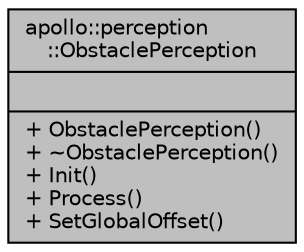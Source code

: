 digraph "apollo::perception::ObstaclePerception"
{
  edge [fontname="Helvetica",fontsize="10",labelfontname="Helvetica",labelfontsize="10"];
  node [fontname="Helvetica",fontsize="10",shape=record];
  Node1 [label="{apollo::perception\l::ObstaclePerception\n||+ ObstaclePerception()\l+ ~ObstaclePerception()\l+ Init()\l+ Process()\l+ SetGlobalOffset()\l}",height=0.2,width=0.4,color="black", fillcolor="grey75", style="filled" fontcolor="black"];
}
